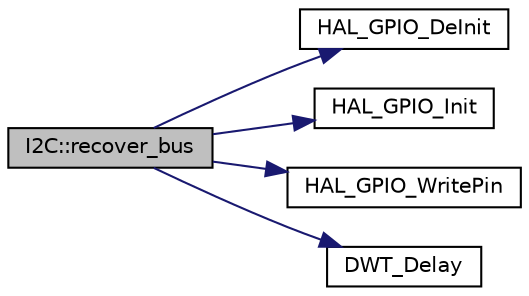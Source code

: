 digraph "I2C::recover_bus"
{
  edge [fontname="Helvetica",fontsize="10",labelfontname="Helvetica",labelfontsize="10"];
  node [fontname="Helvetica",fontsize="10",shape=record];
  rankdir="LR";
  Node26 [label="I2C::recover_bus",height=0.2,width=0.4,color="black", fillcolor="grey75", style="filled", fontcolor="black"];
  Node26 -> Node27 [color="midnightblue",fontsize="10",style="solid",fontname="Helvetica"];
  Node27 [label="HAL_GPIO_DeInit",height=0.2,width=0.4,color="black", fillcolor="white", style="filled",URL="$group___g_p_i_o___exported___functions___group1.html#gafe9c756b5aa18961032a3f8aa572959b"];
  Node26 -> Node28 [color="midnightblue",fontsize="10",style="solid",fontname="Helvetica"];
  Node28 [label="HAL_GPIO_Init",height=0.2,width=0.4,color="black", fillcolor="white", style="filled",URL="$group___g_p_i_o___exported___functions___group1.html#ga41bda93b6dd639e4905fdb1454eff98e"];
  Node26 -> Node29 [color="midnightblue",fontsize="10",style="solid",fontname="Helvetica"];
  Node29 [label="HAL_GPIO_WritePin",height=0.2,width=0.4,color="black", fillcolor="white", style="filled",URL="$group___g_p_i_o___exported___functions___group2.html#gaf4b97bdf533a02f51ef696d43b6da5c4"];
  Node26 -> Node30 [color="midnightblue",fontsize="10",style="solid",fontname="Helvetica"];
  Node30 [label="DWT_Delay",height=0.2,width=0.4,color="black", fillcolor="white", style="filled",URL="$delay_8h.html#ac2a53b2530a71f3e19b29343d2566c14",tooltip="Delay routine itself. "];
}
